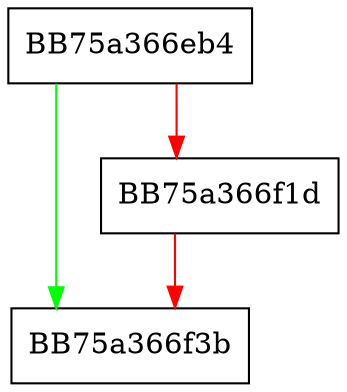 digraph SymCryptRsaPkcs1CheckSignaturePadding {
  node [shape="box"];
  graph [splines=ortho];
  BB75a366eb4 -> BB75a366f3b [color="green"];
  BB75a366eb4 -> BB75a366f1d [color="red"];
  BB75a366f1d -> BB75a366f3b [color="red"];
}